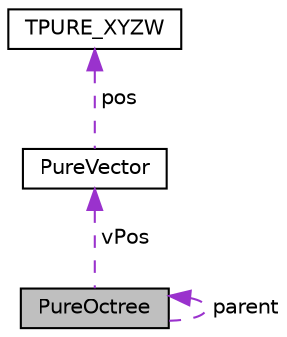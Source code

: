 digraph "PureOctree"
{
 // LATEX_PDF_SIZE
  edge [fontname="Helvetica",fontsize="10",labelfontname="Helvetica",labelfontsize="10"];
  node [fontname="Helvetica",fontsize="10",shape=record];
  Node1 [label="PureOctree",height=0.2,width=0.4,color="black", fillcolor="grey75", style="filled", fontcolor="black",tooltip="Octree: a tree data structure in which each node has either 0 or exactly 8 children nodes which parti..."];
  Node1 -> Node1 [dir="back",color="darkorchid3",fontsize="10",style="dashed",label=" parent" ,fontname="Helvetica"];
  Node2 -> Node1 [dir="back",color="darkorchid3",fontsize="10",style="dashed",label=" vPos" ,fontname="Helvetica"];
  Node2 [label="PureVector",height=0.2,width=0.4,color="black", fillcolor="white", style="filled",URL="$class_pure_vector.html",tooltip="Pure 3D-vector class."];
  Node3 -> Node2 [dir="back",color="darkorchid3",fontsize="10",style="dashed",label=" pos" ,fontname="Helvetica"];
  Node3 [label="TPURE_XYZW",height=0.2,width=0.4,color="black", fillcolor="white", style="filled",URL="$struct_t_p_u_r_e___x_y_z_w.html",tooltip="4D coordinate."];
}
